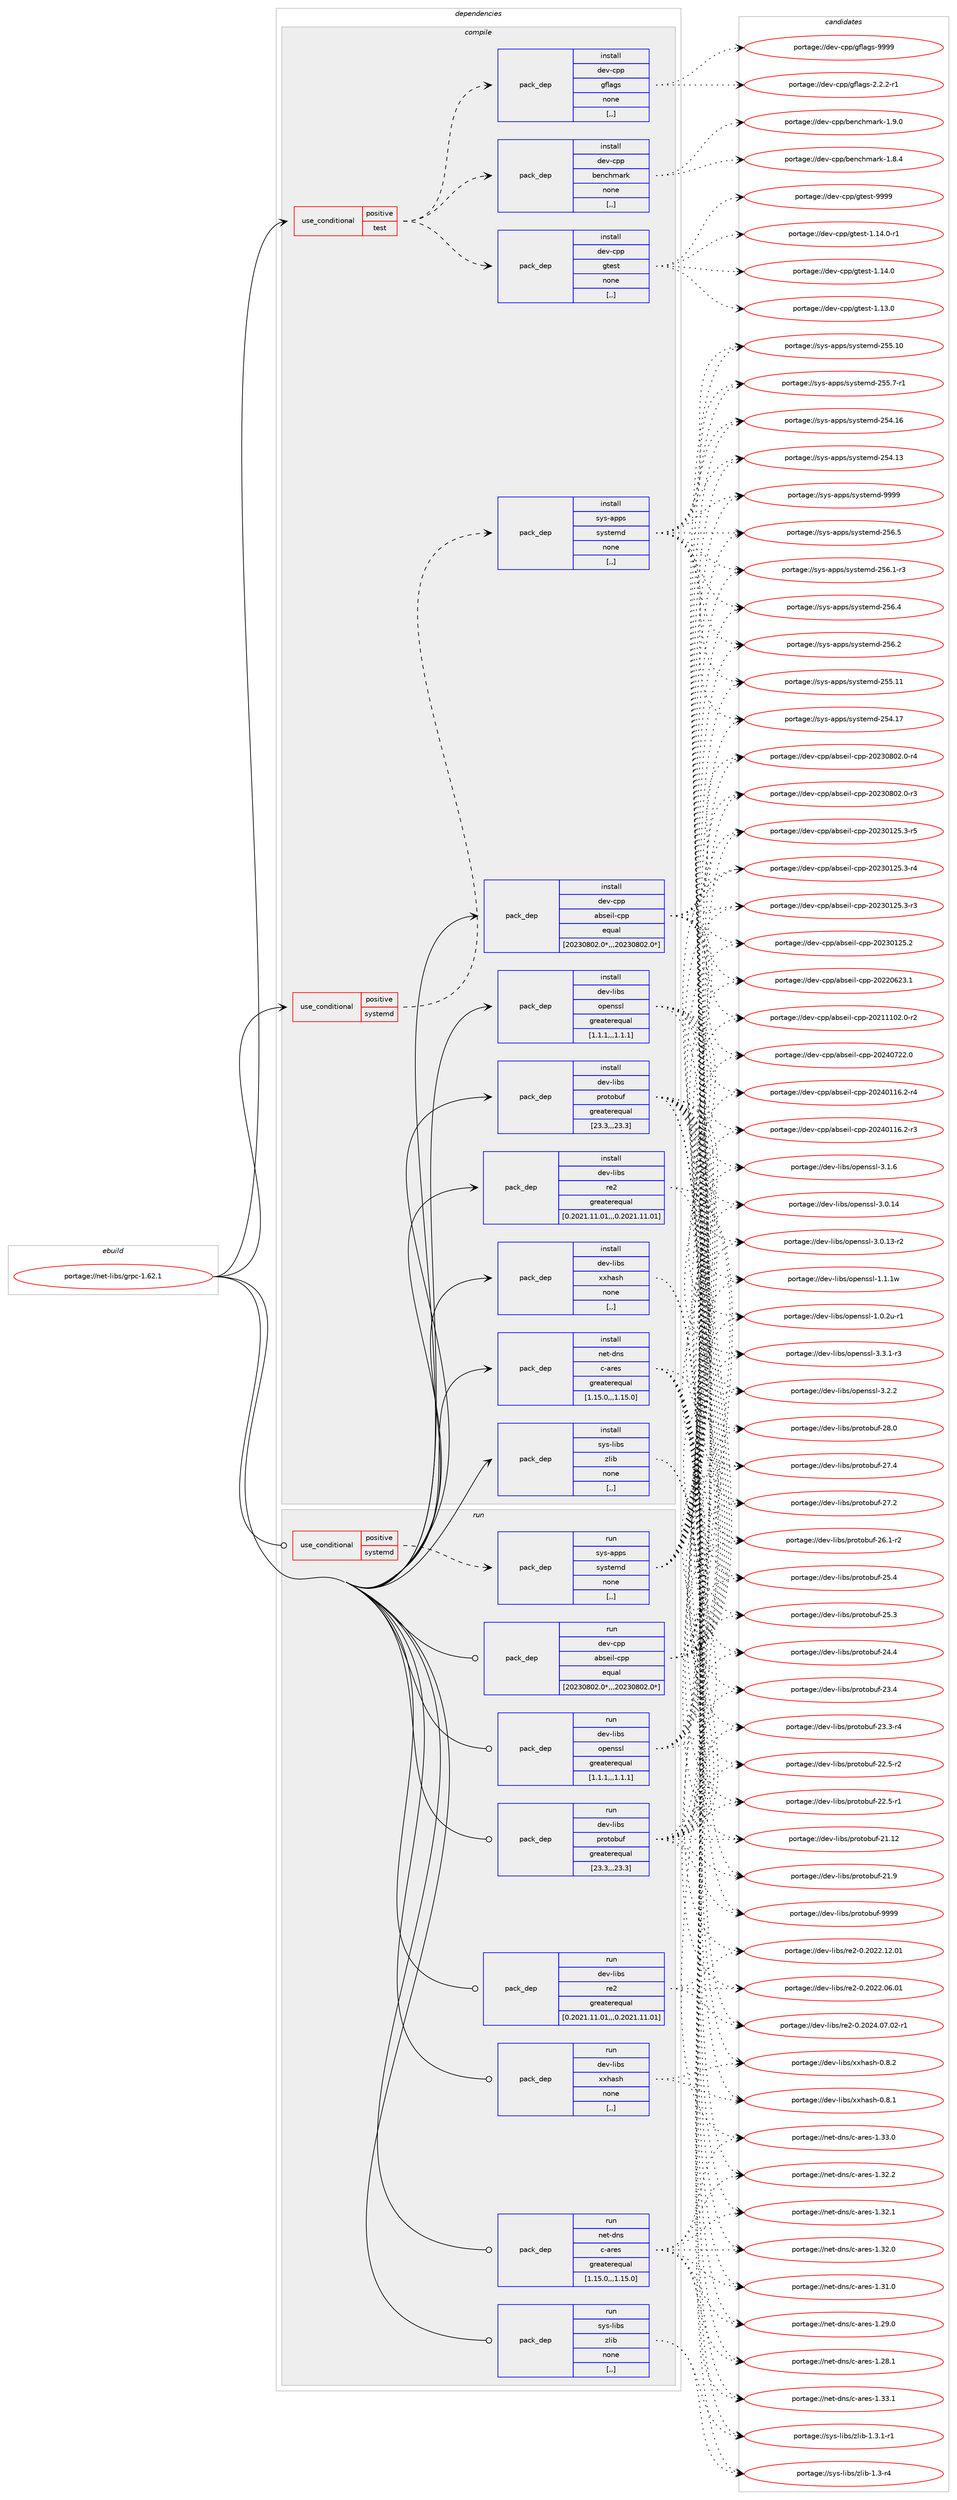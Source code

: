digraph prolog {

# *************
# Graph options
# *************

newrank=true;
concentrate=true;
compound=true;
graph [rankdir=LR,fontname=Helvetica,fontsize=10,ranksep=1.5];#, ranksep=2.5, nodesep=0.2];
edge  [arrowhead=vee];
node  [fontname=Helvetica,fontsize=10];

# **********
# The ebuild
# **********

subgraph cluster_leftcol {
color=gray;
label=<<i>ebuild</i>>;
id [label="portage://net-libs/grpc-1.62.1", color=red, width=4, href="../net-libs/grpc-1.62.1.svg"];
}

# ****************
# The dependencies
# ****************

subgraph cluster_midcol {
color=gray;
label=<<i>dependencies</i>>;
subgraph cluster_compile {
fillcolor="#eeeeee";
style=filled;
label=<<i>compile</i>>;
subgraph cond227982 {
dependency870901 [label=<<TABLE BORDER="0" CELLBORDER="1" CELLSPACING="0" CELLPADDING="4"><TR><TD ROWSPAN="3" CELLPADDING="10">use_conditional</TD></TR><TR><TD>positive</TD></TR><TR><TD>systemd</TD></TR></TABLE>>, shape=none, color=red];
subgraph pack636504 {
dependency870902 [label=<<TABLE BORDER="0" CELLBORDER="1" CELLSPACING="0" CELLPADDING="4" WIDTH="220"><TR><TD ROWSPAN="6" CELLPADDING="30">pack_dep</TD></TR><TR><TD WIDTH="110">install</TD></TR><TR><TD>sys-apps</TD></TR><TR><TD>systemd</TD></TR><TR><TD>none</TD></TR><TR><TD>[,,]</TD></TR></TABLE>>, shape=none, color=blue];
}
dependency870901:e -> dependency870902:w [weight=20,style="dashed",arrowhead="vee"];
}
id:e -> dependency870901:w [weight=20,style="solid",arrowhead="vee"];
subgraph cond227983 {
dependency870903 [label=<<TABLE BORDER="0" CELLBORDER="1" CELLSPACING="0" CELLPADDING="4"><TR><TD ROWSPAN="3" CELLPADDING="10">use_conditional</TD></TR><TR><TD>positive</TD></TR><TR><TD>test</TD></TR></TABLE>>, shape=none, color=red];
subgraph pack636505 {
dependency870904 [label=<<TABLE BORDER="0" CELLBORDER="1" CELLSPACING="0" CELLPADDING="4" WIDTH="220"><TR><TD ROWSPAN="6" CELLPADDING="30">pack_dep</TD></TR><TR><TD WIDTH="110">install</TD></TR><TR><TD>dev-cpp</TD></TR><TR><TD>benchmark</TD></TR><TR><TD>none</TD></TR><TR><TD>[,,]</TD></TR></TABLE>>, shape=none, color=blue];
}
dependency870903:e -> dependency870904:w [weight=20,style="dashed",arrowhead="vee"];
subgraph pack636506 {
dependency870905 [label=<<TABLE BORDER="0" CELLBORDER="1" CELLSPACING="0" CELLPADDING="4" WIDTH="220"><TR><TD ROWSPAN="6" CELLPADDING="30">pack_dep</TD></TR><TR><TD WIDTH="110">install</TD></TR><TR><TD>dev-cpp</TD></TR><TR><TD>gflags</TD></TR><TR><TD>none</TD></TR><TR><TD>[,,]</TD></TR></TABLE>>, shape=none, color=blue];
}
dependency870903:e -> dependency870905:w [weight=20,style="dashed",arrowhead="vee"];
subgraph pack636507 {
dependency870906 [label=<<TABLE BORDER="0" CELLBORDER="1" CELLSPACING="0" CELLPADDING="4" WIDTH="220"><TR><TD ROWSPAN="6" CELLPADDING="30">pack_dep</TD></TR><TR><TD WIDTH="110">install</TD></TR><TR><TD>dev-cpp</TD></TR><TR><TD>gtest</TD></TR><TR><TD>none</TD></TR><TR><TD>[,,]</TD></TR></TABLE>>, shape=none, color=blue];
}
dependency870903:e -> dependency870906:w [weight=20,style="dashed",arrowhead="vee"];
}
id:e -> dependency870903:w [weight=20,style="solid",arrowhead="vee"];
subgraph pack636508 {
dependency870907 [label=<<TABLE BORDER="0" CELLBORDER="1" CELLSPACING="0" CELLPADDING="4" WIDTH="220"><TR><TD ROWSPAN="6" CELLPADDING="30">pack_dep</TD></TR><TR><TD WIDTH="110">install</TD></TR><TR><TD>dev-cpp</TD></TR><TR><TD>abseil-cpp</TD></TR><TR><TD>equal</TD></TR><TR><TD>[20230802.0*,,,20230802.0*]</TD></TR></TABLE>>, shape=none, color=blue];
}
id:e -> dependency870907:w [weight=20,style="solid",arrowhead="vee"];
subgraph pack636509 {
dependency870908 [label=<<TABLE BORDER="0" CELLBORDER="1" CELLSPACING="0" CELLPADDING="4" WIDTH="220"><TR><TD ROWSPAN="6" CELLPADDING="30">pack_dep</TD></TR><TR><TD WIDTH="110">install</TD></TR><TR><TD>dev-libs</TD></TR><TR><TD>openssl</TD></TR><TR><TD>greaterequal</TD></TR><TR><TD>[1.1.1,,,1.1.1]</TD></TR></TABLE>>, shape=none, color=blue];
}
id:e -> dependency870908:w [weight=20,style="solid",arrowhead="vee"];
subgraph pack636510 {
dependency870909 [label=<<TABLE BORDER="0" CELLBORDER="1" CELLSPACING="0" CELLPADDING="4" WIDTH="220"><TR><TD ROWSPAN="6" CELLPADDING="30">pack_dep</TD></TR><TR><TD WIDTH="110">install</TD></TR><TR><TD>dev-libs</TD></TR><TR><TD>protobuf</TD></TR><TR><TD>greaterequal</TD></TR><TR><TD>[23.3,,,23.3]</TD></TR></TABLE>>, shape=none, color=blue];
}
id:e -> dependency870909:w [weight=20,style="solid",arrowhead="vee"];
subgraph pack636511 {
dependency870910 [label=<<TABLE BORDER="0" CELLBORDER="1" CELLSPACING="0" CELLPADDING="4" WIDTH="220"><TR><TD ROWSPAN="6" CELLPADDING="30">pack_dep</TD></TR><TR><TD WIDTH="110">install</TD></TR><TR><TD>dev-libs</TD></TR><TR><TD>re2</TD></TR><TR><TD>greaterequal</TD></TR><TR><TD>[0.2021.11.01,,,0.2021.11.01]</TD></TR></TABLE>>, shape=none, color=blue];
}
id:e -> dependency870910:w [weight=20,style="solid",arrowhead="vee"];
subgraph pack636512 {
dependency870911 [label=<<TABLE BORDER="0" CELLBORDER="1" CELLSPACING="0" CELLPADDING="4" WIDTH="220"><TR><TD ROWSPAN="6" CELLPADDING="30">pack_dep</TD></TR><TR><TD WIDTH="110">install</TD></TR><TR><TD>dev-libs</TD></TR><TR><TD>xxhash</TD></TR><TR><TD>none</TD></TR><TR><TD>[,,]</TD></TR></TABLE>>, shape=none, color=blue];
}
id:e -> dependency870911:w [weight=20,style="solid",arrowhead="vee"];
subgraph pack636513 {
dependency870912 [label=<<TABLE BORDER="0" CELLBORDER="1" CELLSPACING="0" CELLPADDING="4" WIDTH="220"><TR><TD ROWSPAN="6" CELLPADDING="30">pack_dep</TD></TR><TR><TD WIDTH="110">install</TD></TR><TR><TD>net-dns</TD></TR><TR><TD>c-ares</TD></TR><TR><TD>greaterequal</TD></TR><TR><TD>[1.15.0,,,1.15.0]</TD></TR></TABLE>>, shape=none, color=blue];
}
id:e -> dependency870912:w [weight=20,style="solid",arrowhead="vee"];
subgraph pack636514 {
dependency870913 [label=<<TABLE BORDER="0" CELLBORDER="1" CELLSPACING="0" CELLPADDING="4" WIDTH="220"><TR><TD ROWSPAN="6" CELLPADDING="30">pack_dep</TD></TR><TR><TD WIDTH="110">install</TD></TR><TR><TD>sys-libs</TD></TR><TR><TD>zlib</TD></TR><TR><TD>none</TD></TR><TR><TD>[,,]</TD></TR></TABLE>>, shape=none, color=blue];
}
id:e -> dependency870913:w [weight=20,style="solid",arrowhead="vee"];
}
subgraph cluster_compileandrun {
fillcolor="#eeeeee";
style=filled;
label=<<i>compile and run</i>>;
}
subgraph cluster_run {
fillcolor="#eeeeee";
style=filled;
label=<<i>run</i>>;
subgraph cond227984 {
dependency870914 [label=<<TABLE BORDER="0" CELLBORDER="1" CELLSPACING="0" CELLPADDING="4"><TR><TD ROWSPAN="3" CELLPADDING="10">use_conditional</TD></TR><TR><TD>positive</TD></TR><TR><TD>systemd</TD></TR></TABLE>>, shape=none, color=red];
subgraph pack636515 {
dependency870915 [label=<<TABLE BORDER="0" CELLBORDER="1" CELLSPACING="0" CELLPADDING="4" WIDTH="220"><TR><TD ROWSPAN="6" CELLPADDING="30">pack_dep</TD></TR><TR><TD WIDTH="110">run</TD></TR><TR><TD>sys-apps</TD></TR><TR><TD>systemd</TD></TR><TR><TD>none</TD></TR><TR><TD>[,,]</TD></TR></TABLE>>, shape=none, color=blue];
}
dependency870914:e -> dependency870915:w [weight=20,style="dashed",arrowhead="vee"];
}
id:e -> dependency870914:w [weight=20,style="solid",arrowhead="odot"];
subgraph pack636516 {
dependency870916 [label=<<TABLE BORDER="0" CELLBORDER="1" CELLSPACING="0" CELLPADDING="4" WIDTH="220"><TR><TD ROWSPAN="6" CELLPADDING="30">pack_dep</TD></TR><TR><TD WIDTH="110">run</TD></TR><TR><TD>dev-cpp</TD></TR><TR><TD>abseil-cpp</TD></TR><TR><TD>equal</TD></TR><TR><TD>[20230802.0*,,,20230802.0*]</TD></TR></TABLE>>, shape=none, color=blue];
}
id:e -> dependency870916:w [weight=20,style="solid",arrowhead="odot"];
subgraph pack636517 {
dependency870917 [label=<<TABLE BORDER="0" CELLBORDER="1" CELLSPACING="0" CELLPADDING="4" WIDTH="220"><TR><TD ROWSPAN="6" CELLPADDING="30">pack_dep</TD></TR><TR><TD WIDTH="110">run</TD></TR><TR><TD>dev-libs</TD></TR><TR><TD>openssl</TD></TR><TR><TD>greaterequal</TD></TR><TR><TD>[1.1.1,,,1.1.1]</TD></TR></TABLE>>, shape=none, color=blue];
}
id:e -> dependency870917:w [weight=20,style="solid",arrowhead="odot"];
subgraph pack636518 {
dependency870918 [label=<<TABLE BORDER="0" CELLBORDER="1" CELLSPACING="0" CELLPADDING="4" WIDTH="220"><TR><TD ROWSPAN="6" CELLPADDING="30">pack_dep</TD></TR><TR><TD WIDTH="110">run</TD></TR><TR><TD>dev-libs</TD></TR><TR><TD>protobuf</TD></TR><TR><TD>greaterequal</TD></TR><TR><TD>[23.3,,,23.3]</TD></TR></TABLE>>, shape=none, color=blue];
}
id:e -> dependency870918:w [weight=20,style="solid",arrowhead="odot"];
subgraph pack636519 {
dependency870919 [label=<<TABLE BORDER="0" CELLBORDER="1" CELLSPACING="0" CELLPADDING="4" WIDTH="220"><TR><TD ROWSPAN="6" CELLPADDING="30">pack_dep</TD></TR><TR><TD WIDTH="110">run</TD></TR><TR><TD>dev-libs</TD></TR><TR><TD>re2</TD></TR><TR><TD>greaterequal</TD></TR><TR><TD>[0.2021.11.01,,,0.2021.11.01]</TD></TR></TABLE>>, shape=none, color=blue];
}
id:e -> dependency870919:w [weight=20,style="solid",arrowhead="odot"];
subgraph pack636520 {
dependency870920 [label=<<TABLE BORDER="0" CELLBORDER="1" CELLSPACING="0" CELLPADDING="4" WIDTH="220"><TR><TD ROWSPAN="6" CELLPADDING="30">pack_dep</TD></TR><TR><TD WIDTH="110">run</TD></TR><TR><TD>dev-libs</TD></TR><TR><TD>xxhash</TD></TR><TR><TD>none</TD></TR><TR><TD>[,,]</TD></TR></TABLE>>, shape=none, color=blue];
}
id:e -> dependency870920:w [weight=20,style="solid",arrowhead="odot"];
subgraph pack636521 {
dependency870921 [label=<<TABLE BORDER="0" CELLBORDER="1" CELLSPACING="0" CELLPADDING="4" WIDTH="220"><TR><TD ROWSPAN="6" CELLPADDING="30">pack_dep</TD></TR><TR><TD WIDTH="110">run</TD></TR><TR><TD>net-dns</TD></TR><TR><TD>c-ares</TD></TR><TR><TD>greaterequal</TD></TR><TR><TD>[1.15.0,,,1.15.0]</TD></TR></TABLE>>, shape=none, color=blue];
}
id:e -> dependency870921:w [weight=20,style="solid",arrowhead="odot"];
subgraph pack636522 {
dependency870922 [label=<<TABLE BORDER="0" CELLBORDER="1" CELLSPACING="0" CELLPADDING="4" WIDTH="220"><TR><TD ROWSPAN="6" CELLPADDING="30">pack_dep</TD></TR><TR><TD WIDTH="110">run</TD></TR><TR><TD>sys-libs</TD></TR><TR><TD>zlib</TD></TR><TR><TD>none</TD></TR><TR><TD>[,,]</TD></TR></TABLE>>, shape=none, color=blue];
}
id:e -> dependency870922:w [weight=20,style="solid",arrowhead="odot"];
}
}

# **************
# The candidates
# **************

subgraph cluster_choices {
rank=same;
color=gray;
label=<<i>candidates</i>>;

subgraph choice636504 {
color=black;
nodesep=1;
choice1151211154597112112115471151211151161011091004557575757 [label="portage://sys-apps/systemd-9999", color=red, width=4,href="../sys-apps/systemd-9999.svg"];
choice115121115459711211211547115121115116101109100455053544653 [label="portage://sys-apps/systemd-256.5", color=red, width=4,href="../sys-apps/systemd-256.5.svg"];
choice115121115459711211211547115121115116101109100455053544652 [label="portage://sys-apps/systemd-256.4", color=red, width=4,href="../sys-apps/systemd-256.4.svg"];
choice115121115459711211211547115121115116101109100455053544650 [label="portage://sys-apps/systemd-256.2", color=red, width=4,href="../sys-apps/systemd-256.2.svg"];
choice1151211154597112112115471151211151161011091004550535446494511451 [label="portage://sys-apps/systemd-256.1-r3", color=red, width=4,href="../sys-apps/systemd-256.1-r3.svg"];
choice11512111545971121121154711512111511610110910045505353464949 [label="portage://sys-apps/systemd-255.11", color=red, width=4,href="../sys-apps/systemd-255.11.svg"];
choice11512111545971121121154711512111511610110910045505353464948 [label="portage://sys-apps/systemd-255.10", color=red, width=4,href="../sys-apps/systemd-255.10.svg"];
choice1151211154597112112115471151211151161011091004550535346554511449 [label="portage://sys-apps/systemd-255.7-r1", color=red, width=4,href="../sys-apps/systemd-255.7-r1.svg"];
choice11512111545971121121154711512111511610110910045505352464955 [label="portage://sys-apps/systemd-254.17", color=red, width=4,href="../sys-apps/systemd-254.17.svg"];
choice11512111545971121121154711512111511610110910045505352464954 [label="portage://sys-apps/systemd-254.16", color=red, width=4,href="../sys-apps/systemd-254.16.svg"];
choice11512111545971121121154711512111511610110910045505352464951 [label="portage://sys-apps/systemd-254.13", color=red, width=4,href="../sys-apps/systemd-254.13.svg"];
dependency870902:e -> choice1151211154597112112115471151211151161011091004557575757:w [style=dotted,weight="100"];
dependency870902:e -> choice115121115459711211211547115121115116101109100455053544653:w [style=dotted,weight="100"];
dependency870902:e -> choice115121115459711211211547115121115116101109100455053544652:w [style=dotted,weight="100"];
dependency870902:e -> choice115121115459711211211547115121115116101109100455053544650:w [style=dotted,weight="100"];
dependency870902:e -> choice1151211154597112112115471151211151161011091004550535446494511451:w [style=dotted,weight="100"];
dependency870902:e -> choice11512111545971121121154711512111511610110910045505353464949:w [style=dotted,weight="100"];
dependency870902:e -> choice11512111545971121121154711512111511610110910045505353464948:w [style=dotted,weight="100"];
dependency870902:e -> choice1151211154597112112115471151211151161011091004550535346554511449:w [style=dotted,weight="100"];
dependency870902:e -> choice11512111545971121121154711512111511610110910045505352464955:w [style=dotted,weight="100"];
dependency870902:e -> choice11512111545971121121154711512111511610110910045505352464954:w [style=dotted,weight="100"];
dependency870902:e -> choice11512111545971121121154711512111511610110910045505352464951:w [style=dotted,weight="100"];
}
subgraph choice636505 {
color=black;
nodesep=1;
choice100101118459911211247981011109910410997114107454946574648 [label="portage://dev-cpp/benchmark-1.9.0", color=red, width=4,href="../dev-cpp/benchmark-1.9.0.svg"];
choice100101118459911211247981011109910410997114107454946564652 [label="portage://dev-cpp/benchmark-1.8.4", color=red, width=4,href="../dev-cpp/benchmark-1.8.4.svg"];
dependency870904:e -> choice100101118459911211247981011109910410997114107454946574648:w [style=dotted,weight="100"];
dependency870904:e -> choice100101118459911211247981011109910410997114107454946564652:w [style=dotted,weight="100"];
}
subgraph choice636506 {
color=black;
nodesep=1;
choice100101118459911211247103102108971031154557575757 [label="portage://dev-cpp/gflags-9999", color=red, width=4,href="../dev-cpp/gflags-9999.svg"];
choice100101118459911211247103102108971031154550465046504511449 [label="portage://dev-cpp/gflags-2.2.2-r1", color=red, width=4,href="../dev-cpp/gflags-2.2.2-r1.svg"];
dependency870905:e -> choice100101118459911211247103102108971031154557575757:w [style=dotted,weight="100"];
dependency870905:e -> choice100101118459911211247103102108971031154550465046504511449:w [style=dotted,weight="100"];
}
subgraph choice636507 {
color=black;
nodesep=1;
choice1001011184599112112471031161011151164557575757 [label="portage://dev-cpp/gtest-9999", color=red, width=4,href="../dev-cpp/gtest-9999.svg"];
choice100101118459911211247103116101115116454946495246484511449 [label="portage://dev-cpp/gtest-1.14.0-r1", color=red, width=4,href="../dev-cpp/gtest-1.14.0-r1.svg"];
choice10010111845991121124710311610111511645494649524648 [label="portage://dev-cpp/gtest-1.14.0", color=red, width=4,href="../dev-cpp/gtest-1.14.0.svg"];
choice10010111845991121124710311610111511645494649514648 [label="portage://dev-cpp/gtest-1.13.0", color=red, width=4,href="../dev-cpp/gtest-1.13.0.svg"];
dependency870906:e -> choice1001011184599112112471031161011151164557575757:w [style=dotted,weight="100"];
dependency870906:e -> choice100101118459911211247103116101115116454946495246484511449:w [style=dotted,weight="100"];
dependency870906:e -> choice10010111845991121124710311610111511645494649524648:w [style=dotted,weight="100"];
dependency870906:e -> choice10010111845991121124710311610111511645494649514648:w [style=dotted,weight="100"];
}
subgraph choice636508 {
color=black;
nodesep=1;
choice100101118459911211247979811510110510845991121124550485052485550504648 [label="portage://dev-cpp/abseil-cpp-20240722.0", color=red, width=4,href="../dev-cpp/abseil-cpp-20240722.0.svg"];
choice1001011184599112112479798115101105108459911211245504850524849495446504511452 [label="portage://dev-cpp/abseil-cpp-20240116.2-r4", color=red, width=4,href="../dev-cpp/abseil-cpp-20240116.2-r4.svg"];
choice1001011184599112112479798115101105108459911211245504850524849495446504511451 [label="portage://dev-cpp/abseil-cpp-20240116.2-r3", color=red, width=4,href="../dev-cpp/abseil-cpp-20240116.2-r3.svg"];
choice1001011184599112112479798115101105108459911211245504850514856485046484511452 [label="portage://dev-cpp/abseil-cpp-20230802.0-r4", color=red, width=4,href="../dev-cpp/abseil-cpp-20230802.0-r4.svg"];
choice1001011184599112112479798115101105108459911211245504850514856485046484511451 [label="portage://dev-cpp/abseil-cpp-20230802.0-r3", color=red, width=4,href="../dev-cpp/abseil-cpp-20230802.0-r3.svg"];
choice1001011184599112112479798115101105108459911211245504850514849505346514511453 [label="portage://dev-cpp/abseil-cpp-20230125.3-r5", color=red, width=4,href="../dev-cpp/abseil-cpp-20230125.3-r5.svg"];
choice1001011184599112112479798115101105108459911211245504850514849505346514511452 [label="portage://dev-cpp/abseil-cpp-20230125.3-r4", color=red, width=4,href="../dev-cpp/abseil-cpp-20230125.3-r4.svg"];
choice1001011184599112112479798115101105108459911211245504850514849505346514511451 [label="portage://dev-cpp/abseil-cpp-20230125.3-r3", color=red, width=4,href="../dev-cpp/abseil-cpp-20230125.3-r3.svg"];
choice100101118459911211247979811510110510845991121124550485051484950534650 [label="portage://dev-cpp/abseil-cpp-20230125.2", color=red, width=4,href="../dev-cpp/abseil-cpp-20230125.2.svg"];
choice100101118459911211247979811510110510845991121124550485050485450514649 [label="portage://dev-cpp/abseil-cpp-20220623.1", color=red, width=4,href="../dev-cpp/abseil-cpp-20220623.1.svg"];
choice1001011184599112112479798115101105108459911211245504850494949485046484511450 [label="portage://dev-cpp/abseil-cpp-20211102.0-r2", color=red, width=4,href="../dev-cpp/abseil-cpp-20211102.0-r2.svg"];
dependency870907:e -> choice100101118459911211247979811510110510845991121124550485052485550504648:w [style=dotted,weight="100"];
dependency870907:e -> choice1001011184599112112479798115101105108459911211245504850524849495446504511452:w [style=dotted,weight="100"];
dependency870907:e -> choice1001011184599112112479798115101105108459911211245504850524849495446504511451:w [style=dotted,weight="100"];
dependency870907:e -> choice1001011184599112112479798115101105108459911211245504850514856485046484511452:w [style=dotted,weight="100"];
dependency870907:e -> choice1001011184599112112479798115101105108459911211245504850514856485046484511451:w [style=dotted,weight="100"];
dependency870907:e -> choice1001011184599112112479798115101105108459911211245504850514849505346514511453:w [style=dotted,weight="100"];
dependency870907:e -> choice1001011184599112112479798115101105108459911211245504850514849505346514511452:w [style=dotted,weight="100"];
dependency870907:e -> choice1001011184599112112479798115101105108459911211245504850514849505346514511451:w [style=dotted,weight="100"];
dependency870907:e -> choice100101118459911211247979811510110510845991121124550485051484950534650:w [style=dotted,weight="100"];
dependency870907:e -> choice100101118459911211247979811510110510845991121124550485050485450514649:w [style=dotted,weight="100"];
dependency870907:e -> choice1001011184599112112479798115101105108459911211245504850494949485046484511450:w [style=dotted,weight="100"];
}
subgraph choice636509 {
color=black;
nodesep=1;
choice1001011184510810598115471111121011101151151084551465146494511451 [label="portage://dev-libs/openssl-3.3.1-r3", color=red, width=4,href="../dev-libs/openssl-3.3.1-r3.svg"];
choice100101118451081059811547111112101110115115108455146504650 [label="portage://dev-libs/openssl-3.2.2", color=red, width=4,href="../dev-libs/openssl-3.2.2.svg"];
choice100101118451081059811547111112101110115115108455146494654 [label="portage://dev-libs/openssl-3.1.6", color=red, width=4,href="../dev-libs/openssl-3.1.6.svg"];
choice10010111845108105981154711111210111011511510845514648464952 [label="portage://dev-libs/openssl-3.0.14", color=red, width=4,href="../dev-libs/openssl-3.0.14.svg"];
choice100101118451081059811547111112101110115115108455146484649514511450 [label="portage://dev-libs/openssl-3.0.13-r2", color=red, width=4,href="../dev-libs/openssl-3.0.13-r2.svg"];
choice100101118451081059811547111112101110115115108454946494649119 [label="portage://dev-libs/openssl-1.1.1w", color=red, width=4,href="../dev-libs/openssl-1.1.1w.svg"];
choice1001011184510810598115471111121011101151151084549464846501174511449 [label="portage://dev-libs/openssl-1.0.2u-r1", color=red, width=4,href="../dev-libs/openssl-1.0.2u-r1.svg"];
dependency870908:e -> choice1001011184510810598115471111121011101151151084551465146494511451:w [style=dotted,weight="100"];
dependency870908:e -> choice100101118451081059811547111112101110115115108455146504650:w [style=dotted,weight="100"];
dependency870908:e -> choice100101118451081059811547111112101110115115108455146494654:w [style=dotted,weight="100"];
dependency870908:e -> choice10010111845108105981154711111210111011511510845514648464952:w [style=dotted,weight="100"];
dependency870908:e -> choice100101118451081059811547111112101110115115108455146484649514511450:w [style=dotted,weight="100"];
dependency870908:e -> choice100101118451081059811547111112101110115115108454946494649119:w [style=dotted,weight="100"];
dependency870908:e -> choice1001011184510810598115471111121011101151151084549464846501174511449:w [style=dotted,weight="100"];
}
subgraph choice636510 {
color=black;
nodesep=1;
choice100101118451081059811547112114111116111981171024557575757 [label="portage://dev-libs/protobuf-9999", color=red, width=4,href="../dev-libs/protobuf-9999.svg"];
choice100101118451081059811547112114111116111981171024550564648 [label="portage://dev-libs/protobuf-28.0", color=red, width=4,href="../dev-libs/protobuf-28.0.svg"];
choice100101118451081059811547112114111116111981171024550554652 [label="portage://dev-libs/protobuf-27.4", color=red, width=4,href="../dev-libs/protobuf-27.4.svg"];
choice100101118451081059811547112114111116111981171024550554650 [label="portage://dev-libs/protobuf-27.2", color=red, width=4,href="../dev-libs/protobuf-27.2.svg"];
choice1001011184510810598115471121141111161119811710245505446494511450 [label="portage://dev-libs/protobuf-26.1-r2", color=red, width=4,href="../dev-libs/protobuf-26.1-r2.svg"];
choice100101118451081059811547112114111116111981171024550534652 [label="portage://dev-libs/protobuf-25.4", color=red, width=4,href="../dev-libs/protobuf-25.4.svg"];
choice100101118451081059811547112114111116111981171024550534651 [label="portage://dev-libs/protobuf-25.3", color=red, width=4,href="../dev-libs/protobuf-25.3.svg"];
choice100101118451081059811547112114111116111981171024550524652 [label="portage://dev-libs/protobuf-24.4", color=red, width=4,href="../dev-libs/protobuf-24.4.svg"];
choice100101118451081059811547112114111116111981171024550514652 [label="portage://dev-libs/protobuf-23.4", color=red, width=4,href="../dev-libs/protobuf-23.4.svg"];
choice1001011184510810598115471121141111161119811710245505146514511452 [label="portage://dev-libs/protobuf-23.3-r4", color=red, width=4,href="../dev-libs/protobuf-23.3-r4.svg"];
choice1001011184510810598115471121141111161119811710245505046534511450 [label="portage://dev-libs/protobuf-22.5-r2", color=red, width=4,href="../dev-libs/protobuf-22.5-r2.svg"];
choice1001011184510810598115471121141111161119811710245505046534511449 [label="portage://dev-libs/protobuf-22.5-r1", color=red, width=4,href="../dev-libs/protobuf-22.5-r1.svg"];
choice10010111845108105981154711211411111611198117102455049464950 [label="portage://dev-libs/protobuf-21.12", color=red, width=4,href="../dev-libs/protobuf-21.12.svg"];
choice100101118451081059811547112114111116111981171024550494657 [label="portage://dev-libs/protobuf-21.9", color=red, width=4,href="../dev-libs/protobuf-21.9.svg"];
dependency870909:e -> choice100101118451081059811547112114111116111981171024557575757:w [style=dotted,weight="100"];
dependency870909:e -> choice100101118451081059811547112114111116111981171024550564648:w [style=dotted,weight="100"];
dependency870909:e -> choice100101118451081059811547112114111116111981171024550554652:w [style=dotted,weight="100"];
dependency870909:e -> choice100101118451081059811547112114111116111981171024550554650:w [style=dotted,weight="100"];
dependency870909:e -> choice1001011184510810598115471121141111161119811710245505446494511450:w [style=dotted,weight="100"];
dependency870909:e -> choice100101118451081059811547112114111116111981171024550534652:w [style=dotted,weight="100"];
dependency870909:e -> choice100101118451081059811547112114111116111981171024550534651:w [style=dotted,weight="100"];
dependency870909:e -> choice100101118451081059811547112114111116111981171024550524652:w [style=dotted,weight="100"];
dependency870909:e -> choice100101118451081059811547112114111116111981171024550514652:w [style=dotted,weight="100"];
dependency870909:e -> choice1001011184510810598115471121141111161119811710245505146514511452:w [style=dotted,weight="100"];
dependency870909:e -> choice1001011184510810598115471121141111161119811710245505046534511450:w [style=dotted,weight="100"];
dependency870909:e -> choice1001011184510810598115471121141111161119811710245505046534511449:w [style=dotted,weight="100"];
dependency870909:e -> choice10010111845108105981154711211411111611198117102455049464950:w [style=dotted,weight="100"];
dependency870909:e -> choice100101118451081059811547112114111116111981171024550494657:w [style=dotted,weight="100"];
}
subgraph choice636511 {
color=black;
nodesep=1;
choice10010111845108105981154711410150454846504850524648554648504511449 [label="portage://dev-libs/re2-0.2024.07.02-r1", color=red, width=4,href="../dev-libs/re2-0.2024.07.02-r1.svg"];
choice1001011184510810598115471141015045484650485050464950464849 [label="portage://dev-libs/re2-0.2022.12.01", color=red, width=4,href="../dev-libs/re2-0.2022.12.01.svg"];
choice1001011184510810598115471141015045484650485050464854464849 [label="portage://dev-libs/re2-0.2022.06.01", color=red, width=4,href="../dev-libs/re2-0.2022.06.01.svg"];
dependency870910:e -> choice10010111845108105981154711410150454846504850524648554648504511449:w [style=dotted,weight="100"];
dependency870910:e -> choice1001011184510810598115471141015045484650485050464950464849:w [style=dotted,weight="100"];
dependency870910:e -> choice1001011184510810598115471141015045484650485050464854464849:w [style=dotted,weight="100"];
}
subgraph choice636512 {
color=black;
nodesep=1;
choice10010111845108105981154712012010497115104454846564650 [label="portage://dev-libs/xxhash-0.8.2", color=red, width=4,href="../dev-libs/xxhash-0.8.2.svg"];
choice10010111845108105981154712012010497115104454846564649 [label="portage://dev-libs/xxhash-0.8.1", color=red, width=4,href="../dev-libs/xxhash-0.8.1.svg"];
dependency870911:e -> choice10010111845108105981154712012010497115104454846564650:w [style=dotted,weight="100"];
dependency870911:e -> choice10010111845108105981154712012010497115104454846564649:w [style=dotted,weight="100"];
}
subgraph choice636513 {
color=black;
nodesep=1;
choice110101116451001101154799459711410111545494651514649 [label="portage://net-dns/c-ares-1.33.1", color=red, width=4,href="../net-dns/c-ares-1.33.1.svg"];
choice110101116451001101154799459711410111545494651514648 [label="portage://net-dns/c-ares-1.33.0", color=red, width=4,href="../net-dns/c-ares-1.33.0.svg"];
choice110101116451001101154799459711410111545494651504650 [label="portage://net-dns/c-ares-1.32.2", color=red, width=4,href="../net-dns/c-ares-1.32.2.svg"];
choice110101116451001101154799459711410111545494651504649 [label="portage://net-dns/c-ares-1.32.1", color=red, width=4,href="../net-dns/c-ares-1.32.1.svg"];
choice110101116451001101154799459711410111545494651504648 [label="portage://net-dns/c-ares-1.32.0", color=red, width=4,href="../net-dns/c-ares-1.32.0.svg"];
choice110101116451001101154799459711410111545494651494648 [label="portage://net-dns/c-ares-1.31.0", color=red, width=4,href="../net-dns/c-ares-1.31.0.svg"];
choice110101116451001101154799459711410111545494650574648 [label="portage://net-dns/c-ares-1.29.0", color=red, width=4,href="../net-dns/c-ares-1.29.0.svg"];
choice110101116451001101154799459711410111545494650564649 [label="portage://net-dns/c-ares-1.28.1", color=red, width=4,href="../net-dns/c-ares-1.28.1.svg"];
dependency870912:e -> choice110101116451001101154799459711410111545494651514649:w [style=dotted,weight="100"];
dependency870912:e -> choice110101116451001101154799459711410111545494651514648:w [style=dotted,weight="100"];
dependency870912:e -> choice110101116451001101154799459711410111545494651504650:w [style=dotted,weight="100"];
dependency870912:e -> choice110101116451001101154799459711410111545494651504649:w [style=dotted,weight="100"];
dependency870912:e -> choice110101116451001101154799459711410111545494651504648:w [style=dotted,weight="100"];
dependency870912:e -> choice110101116451001101154799459711410111545494651494648:w [style=dotted,weight="100"];
dependency870912:e -> choice110101116451001101154799459711410111545494650574648:w [style=dotted,weight="100"];
dependency870912:e -> choice110101116451001101154799459711410111545494650564649:w [style=dotted,weight="100"];
}
subgraph choice636514 {
color=black;
nodesep=1;
choice115121115451081059811547122108105984549465146494511449 [label="portage://sys-libs/zlib-1.3.1-r1", color=red, width=4,href="../sys-libs/zlib-1.3.1-r1.svg"];
choice11512111545108105981154712210810598454946514511452 [label="portage://sys-libs/zlib-1.3-r4", color=red, width=4,href="../sys-libs/zlib-1.3-r4.svg"];
dependency870913:e -> choice115121115451081059811547122108105984549465146494511449:w [style=dotted,weight="100"];
dependency870913:e -> choice11512111545108105981154712210810598454946514511452:w [style=dotted,weight="100"];
}
subgraph choice636515 {
color=black;
nodesep=1;
choice1151211154597112112115471151211151161011091004557575757 [label="portage://sys-apps/systemd-9999", color=red, width=4,href="../sys-apps/systemd-9999.svg"];
choice115121115459711211211547115121115116101109100455053544653 [label="portage://sys-apps/systemd-256.5", color=red, width=4,href="../sys-apps/systemd-256.5.svg"];
choice115121115459711211211547115121115116101109100455053544652 [label="portage://sys-apps/systemd-256.4", color=red, width=4,href="../sys-apps/systemd-256.4.svg"];
choice115121115459711211211547115121115116101109100455053544650 [label="portage://sys-apps/systemd-256.2", color=red, width=4,href="../sys-apps/systemd-256.2.svg"];
choice1151211154597112112115471151211151161011091004550535446494511451 [label="portage://sys-apps/systemd-256.1-r3", color=red, width=4,href="../sys-apps/systemd-256.1-r3.svg"];
choice11512111545971121121154711512111511610110910045505353464949 [label="portage://sys-apps/systemd-255.11", color=red, width=4,href="../sys-apps/systemd-255.11.svg"];
choice11512111545971121121154711512111511610110910045505353464948 [label="portage://sys-apps/systemd-255.10", color=red, width=4,href="../sys-apps/systemd-255.10.svg"];
choice1151211154597112112115471151211151161011091004550535346554511449 [label="portage://sys-apps/systemd-255.7-r1", color=red, width=4,href="../sys-apps/systemd-255.7-r1.svg"];
choice11512111545971121121154711512111511610110910045505352464955 [label="portage://sys-apps/systemd-254.17", color=red, width=4,href="../sys-apps/systemd-254.17.svg"];
choice11512111545971121121154711512111511610110910045505352464954 [label="portage://sys-apps/systemd-254.16", color=red, width=4,href="../sys-apps/systemd-254.16.svg"];
choice11512111545971121121154711512111511610110910045505352464951 [label="portage://sys-apps/systemd-254.13", color=red, width=4,href="../sys-apps/systemd-254.13.svg"];
dependency870915:e -> choice1151211154597112112115471151211151161011091004557575757:w [style=dotted,weight="100"];
dependency870915:e -> choice115121115459711211211547115121115116101109100455053544653:w [style=dotted,weight="100"];
dependency870915:e -> choice115121115459711211211547115121115116101109100455053544652:w [style=dotted,weight="100"];
dependency870915:e -> choice115121115459711211211547115121115116101109100455053544650:w [style=dotted,weight="100"];
dependency870915:e -> choice1151211154597112112115471151211151161011091004550535446494511451:w [style=dotted,weight="100"];
dependency870915:e -> choice11512111545971121121154711512111511610110910045505353464949:w [style=dotted,weight="100"];
dependency870915:e -> choice11512111545971121121154711512111511610110910045505353464948:w [style=dotted,weight="100"];
dependency870915:e -> choice1151211154597112112115471151211151161011091004550535346554511449:w [style=dotted,weight="100"];
dependency870915:e -> choice11512111545971121121154711512111511610110910045505352464955:w [style=dotted,weight="100"];
dependency870915:e -> choice11512111545971121121154711512111511610110910045505352464954:w [style=dotted,weight="100"];
dependency870915:e -> choice11512111545971121121154711512111511610110910045505352464951:w [style=dotted,weight="100"];
}
subgraph choice636516 {
color=black;
nodesep=1;
choice100101118459911211247979811510110510845991121124550485052485550504648 [label="portage://dev-cpp/abseil-cpp-20240722.0", color=red, width=4,href="../dev-cpp/abseil-cpp-20240722.0.svg"];
choice1001011184599112112479798115101105108459911211245504850524849495446504511452 [label="portage://dev-cpp/abseil-cpp-20240116.2-r4", color=red, width=4,href="../dev-cpp/abseil-cpp-20240116.2-r4.svg"];
choice1001011184599112112479798115101105108459911211245504850524849495446504511451 [label="portage://dev-cpp/abseil-cpp-20240116.2-r3", color=red, width=4,href="../dev-cpp/abseil-cpp-20240116.2-r3.svg"];
choice1001011184599112112479798115101105108459911211245504850514856485046484511452 [label="portage://dev-cpp/abseil-cpp-20230802.0-r4", color=red, width=4,href="../dev-cpp/abseil-cpp-20230802.0-r4.svg"];
choice1001011184599112112479798115101105108459911211245504850514856485046484511451 [label="portage://dev-cpp/abseil-cpp-20230802.0-r3", color=red, width=4,href="../dev-cpp/abseil-cpp-20230802.0-r3.svg"];
choice1001011184599112112479798115101105108459911211245504850514849505346514511453 [label="portage://dev-cpp/abseil-cpp-20230125.3-r5", color=red, width=4,href="../dev-cpp/abseil-cpp-20230125.3-r5.svg"];
choice1001011184599112112479798115101105108459911211245504850514849505346514511452 [label="portage://dev-cpp/abseil-cpp-20230125.3-r4", color=red, width=4,href="../dev-cpp/abseil-cpp-20230125.3-r4.svg"];
choice1001011184599112112479798115101105108459911211245504850514849505346514511451 [label="portage://dev-cpp/abseil-cpp-20230125.3-r3", color=red, width=4,href="../dev-cpp/abseil-cpp-20230125.3-r3.svg"];
choice100101118459911211247979811510110510845991121124550485051484950534650 [label="portage://dev-cpp/abseil-cpp-20230125.2", color=red, width=4,href="../dev-cpp/abseil-cpp-20230125.2.svg"];
choice100101118459911211247979811510110510845991121124550485050485450514649 [label="portage://dev-cpp/abseil-cpp-20220623.1", color=red, width=4,href="../dev-cpp/abseil-cpp-20220623.1.svg"];
choice1001011184599112112479798115101105108459911211245504850494949485046484511450 [label="portage://dev-cpp/abseil-cpp-20211102.0-r2", color=red, width=4,href="../dev-cpp/abseil-cpp-20211102.0-r2.svg"];
dependency870916:e -> choice100101118459911211247979811510110510845991121124550485052485550504648:w [style=dotted,weight="100"];
dependency870916:e -> choice1001011184599112112479798115101105108459911211245504850524849495446504511452:w [style=dotted,weight="100"];
dependency870916:e -> choice1001011184599112112479798115101105108459911211245504850524849495446504511451:w [style=dotted,weight="100"];
dependency870916:e -> choice1001011184599112112479798115101105108459911211245504850514856485046484511452:w [style=dotted,weight="100"];
dependency870916:e -> choice1001011184599112112479798115101105108459911211245504850514856485046484511451:w [style=dotted,weight="100"];
dependency870916:e -> choice1001011184599112112479798115101105108459911211245504850514849505346514511453:w [style=dotted,weight="100"];
dependency870916:e -> choice1001011184599112112479798115101105108459911211245504850514849505346514511452:w [style=dotted,weight="100"];
dependency870916:e -> choice1001011184599112112479798115101105108459911211245504850514849505346514511451:w [style=dotted,weight="100"];
dependency870916:e -> choice100101118459911211247979811510110510845991121124550485051484950534650:w [style=dotted,weight="100"];
dependency870916:e -> choice100101118459911211247979811510110510845991121124550485050485450514649:w [style=dotted,weight="100"];
dependency870916:e -> choice1001011184599112112479798115101105108459911211245504850494949485046484511450:w [style=dotted,weight="100"];
}
subgraph choice636517 {
color=black;
nodesep=1;
choice1001011184510810598115471111121011101151151084551465146494511451 [label="portage://dev-libs/openssl-3.3.1-r3", color=red, width=4,href="../dev-libs/openssl-3.3.1-r3.svg"];
choice100101118451081059811547111112101110115115108455146504650 [label="portage://dev-libs/openssl-3.2.2", color=red, width=4,href="../dev-libs/openssl-3.2.2.svg"];
choice100101118451081059811547111112101110115115108455146494654 [label="portage://dev-libs/openssl-3.1.6", color=red, width=4,href="../dev-libs/openssl-3.1.6.svg"];
choice10010111845108105981154711111210111011511510845514648464952 [label="portage://dev-libs/openssl-3.0.14", color=red, width=4,href="../dev-libs/openssl-3.0.14.svg"];
choice100101118451081059811547111112101110115115108455146484649514511450 [label="portage://dev-libs/openssl-3.0.13-r2", color=red, width=4,href="../dev-libs/openssl-3.0.13-r2.svg"];
choice100101118451081059811547111112101110115115108454946494649119 [label="portage://dev-libs/openssl-1.1.1w", color=red, width=4,href="../dev-libs/openssl-1.1.1w.svg"];
choice1001011184510810598115471111121011101151151084549464846501174511449 [label="portage://dev-libs/openssl-1.0.2u-r1", color=red, width=4,href="../dev-libs/openssl-1.0.2u-r1.svg"];
dependency870917:e -> choice1001011184510810598115471111121011101151151084551465146494511451:w [style=dotted,weight="100"];
dependency870917:e -> choice100101118451081059811547111112101110115115108455146504650:w [style=dotted,weight="100"];
dependency870917:e -> choice100101118451081059811547111112101110115115108455146494654:w [style=dotted,weight="100"];
dependency870917:e -> choice10010111845108105981154711111210111011511510845514648464952:w [style=dotted,weight="100"];
dependency870917:e -> choice100101118451081059811547111112101110115115108455146484649514511450:w [style=dotted,weight="100"];
dependency870917:e -> choice100101118451081059811547111112101110115115108454946494649119:w [style=dotted,weight="100"];
dependency870917:e -> choice1001011184510810598115471111121011101151151084549464846501174511449:w [style=dotted,weight="100"];
}
subgraph choice636518 {
color=black;
nodesep=1;
choice100101118451081059811547112114111116111981171024557575757 [label="portage://dev-libs/protobuf-9999", color=red, width=4,href="../dev-libs/protobuf-9999.svg"];
choice100101118451081059811547112114111116111981171024550564648 [label="portage://dev-libs/protobuf-28.0", color=red, width=4,href="../dev-libs/protobuf-28.0.svg"];
choice100101118451081059811547112114111116111981171024550554652 [label="portage://dev-libs/protobuf-27.4", color=red, width=4,href="../dev-libs/protobuf-27.4.svg"];
choice100101118451081059811547112114111116111981171024550554650 [label="portage://dev-libs/protobuf-27.2", color=red, width=4,href="../dev-libs/protobuf-27.2.svg"];
choice1001011184510810598115471121141111161119811710245505446494511450 [label="portage://dev-libs/protobuf-26.1-r2", color=red, width=4,href="../dev-libs/protobuf-26.1-r2.svg"];
choice100101118451081059811547112114111116111981171024550534652 [label="portage://dev-libs/protobuf-25.4", color=red, width=4,href="../dev-libs/protobuf-25.4.svg"];
choice100101118451081059811547112114111116111981171024550534651 [label="portage://dev-libs/protobuf-25.3", color=red, width=4,href="../dev-libs/protobuf-25.3.svg"];
choice100101118451081059811547112114111116111981171024550524652 [label="portage://dev-libs/protobuf-24.4", color=red, width=4,href="../dev-libs/protobuf-24.4.svg"];
choice100101118451081059811547112114111116111981171024550514652 [label="portage://dev-libs/protobuf-23.4", color=red, width=4,href="../dev-libs/protobuf-23.4.svg"];
choice1001011184510810598115471121141111161119811710245505146514511452 [label="portage://dev-libs/protobuf-23.3-r4", color=red, width=4,href="../dev-libs/protobuf-23.3-r4.svg"];
choice1001011184510810598115471121141111161119811710245505046534511450 [label="portage://dev-libs/protobuf-22.5-r2", color=red, width=4,href="../dev-libs/protobuf-22.5-r2.svg"];
choice1001011184510810598115471121141111161119811710245505046534511449 [label="portage://dev-libs/protobuf-22.5-r1", color=red, width=4,href="../dev-libs/protobuf-22.5-r1.svg"];
choice10010111845108105981154711211411111611198117102455049464950 [label="portage://dev-libs/protobuf-21.12", color=red, width=4,href="../dev-libs/protobuf-21.12.svg"];
choice100101118451081059811547112114111116111981171024550494657 [label="portage://dev-libs/protobuf-21.9", color=red, width=4,href="../dev-libs/protobuf-21.9.svg"];
dependency870918:e -> choice100101118451081059811547112114111116111981171024557575757:w [style=dotted,weight="100"];
dependency870918:e -> choice100101118451081059811547112114111116111981171024550564648:w [style=dotted,weight="100"];
dependency870918:e -> choice100101118451081059811547112114111116111981171024550554652:w [style=dotted,weight="100"];
dependency870918:e -> choice100101118451081059811547112114111116111981171024550554650:w [style=dotted,weight="100"];
dependency870918:e -> choice1001011184510810598115471121141111161119811710245505446494511450:w [style=dotted,weight="100"];
dependency870918:e -> choice100101118451081059811547112114111116111981171024550534652:w [style=dotted,weight="100"];
dependency870918:e -> choice100101118451081059811547112114111116111981171024550534651:w [style=dotted,weight="100"];
dependency870918:e -> choice100101118451081059811547112114111116111981171024550524652:w [style=dotted,weight="100"];
dependency870918:e -> choice100101118451081059811547112114111116111981171024550514652:w [style=dotted,weight="100"];
dependency870918:e -> choice1001011184510810598115471121141111161119811710245505146514511452:w [style=dotted,weight="100"];
dependency870918:e -> choice1001011184510810598115471121141111161119811710245505046534511450:w [style=dotted,weight="100"];
dependency870918:e -> choice1001011184510810598115471121141111161119811710245505046534511449:w [style=dotted,weight="100"];
dependency870918:e -> choice10010111845108105981154711211411111611198117102455049464950:w [style=dotted,weight="100"];
dependency870918:e -> choice100101118451081059811547112114111116111981171024550494657:w [style=dotted,weight="100"];
}
subgraph choice636519 {
color=black;
nodesep=1;
choice10010111845108105981154711410150454846504850524648554648504511449 [label="portage://dev-libs/re2-0.2024.07.02-r1", color=red, width=4,href="../dev-libs/re2-0.2024.07.02-r1.svg"];
choice1001011184510810598115471141015045484650485050464950464849 [label="portage://dev-libs/re2-0.2022.12.01", color=red, width=4,href="../dev-libs/re2-0.2022.12.01.svg"];
choice1001011184510810598115471141015045484650485050464854464849 [label="portage://dev-libs/re2-0.2022.06.01", color=red, width=4,href="../dev-libs/re2-0.2022.06.01.svg"];
dependency870919:e -> choice10010111845108105981154711410150454846504850524648554648504511449:w [style=dotted,weight="100"];
dependency870919:e -> choice1001011184510810598115471141015045484650485050464950464849:w [style=dotted,weight="100"];
dependency870919:e -> choice1001011184510810598115471141015045484650485050464854464849:w [style=dotted,weight="100"];
}
subgraph choice636520 {
color=black;
nodesep=1;
choice10010111845108105981154712012010497115104454846564650 [label="portage://dev-libs/xxhash-0.8.2", color=red, width=4,href="../dev-libs/xxhash-0.8.2.svg"];
choice10010111845108105981154712012010497115104454846564649 [label="portage://dev-libs/xxhash-0.8.1", color=red, width=4,href="../dev-libs/xxhash-0.8.1.svg"];
dependency870920:e -> choice10010111845108105981154712012010497115104454846564650:w [style=dotted,weight="100"];
dependency870920:e -> choice10010111845108105981154712012010497115104454846564649:w [style=dotted,weight="100"];
}
subgraph choice636521 {
color=black;
nodesep=1;
choice110101116451001101154799459711410111545494651514649 [label="portage://net-dns/c-ares-1.33.1", color=red, width=4,href="../net-dns/c-ares-1.33.1.svg"];
choice110101116451001101154799459711410111545494651514648 [label="portage://net-dns/c-ares-1.33.0", color=red, width=4,href="../net-dns/c-ares-1.33.0.svg"];
choice110101116451001101154799459711410111545494651504650 [label="portage://net-dns/c-ares-1.32.2", color=red, width=4,href="../net-dns/c-ares-1.32.2.svg"];
choice110101116451001101154799459711410111545494651504649 [label="portage://net-dns/c-ares-1.32.1", color=red, width=4,href="../net-dns/c-ares-1.32.1.svg"];
choice110101116451001101154799459711410111545494651504648 [label="portage://net-dns/c-ares-1.32.0", color=red, width=4,href="../net-dns/c-ares-1.32.0.svg"];
choice110101116451001101154799459711410111545494651494648 [label="portage://net-dns/c-ares-1.31.0", color=red, width=4,href="../net-dns/c-ares-1.31.0.svg"];
choice110101116451001101154799459711410111545494650574648 [label="portage://net-dns/c-ares-1.29.0", color=red, width=4,href="../net-dns/c-ares-1.29.0.svg"];
choice110101116451001101154799459711410111545494650564649 [label="portage://net-dns/c-ares-1.28.1", color=red, width=4,href="../net-dns/c-ares-1.28.1.svg"];
dependency870921:e -> choice110101116451001101154799459711410111545494651514649:w [style=dotted,weight="100"];
dependency870921:e -> choice110101116451001101154799459711410111545494651514648:w [style=dotted,weight="100"];
dependency870921:e -> choice110101116451001101154799459711410111545494651504650:w [style=dotted,weight="100"];
dependency870921:e -> choice110101116451001101154799459711410111545494651504649:w [style=dotted,weight="100"];
dependency870921:e -> choice110101116451001101154799459711410111545494651504648:w [style=dotted,weight="100"];
dependency870921:e -> choice110101116451001101154799459711410111545494651494648:w [style=dotted,weight="100"];
dependency870921:e -> choice110101116451001101154799459711410111545494650574648:w [style=dotted,weight="100"];
dependency870921:e -> choice110101116451001101154799459711410111545494650564649:w [style=dotted,weight="100"];
}
subgraph choice636522 {
color=black;
nodesep=1;
choice115121115451081059811547122108105984549465146494511449 [label="portage://sys-libs/zlib-1.3.1-r1", color=red, width=4,href="../sys-libs/zlib-1.3.1-r1.svg"];
choice11512111545108105981154712210810598454946514511452 [label="portage://sys-libs/zlib-1.3-r4", color=red, width=4,href="../sys-libs/zlib-1.3-r4.svg"];
dependency870922:e -> choice115121115451081059811547122108105984549465146494511449:w [style=dotted,weight="100"];
dependency870922:e -> choice11512111545108105981154712210810598454946514511452:w [style=dotted,weight="100"];
}
}

}
